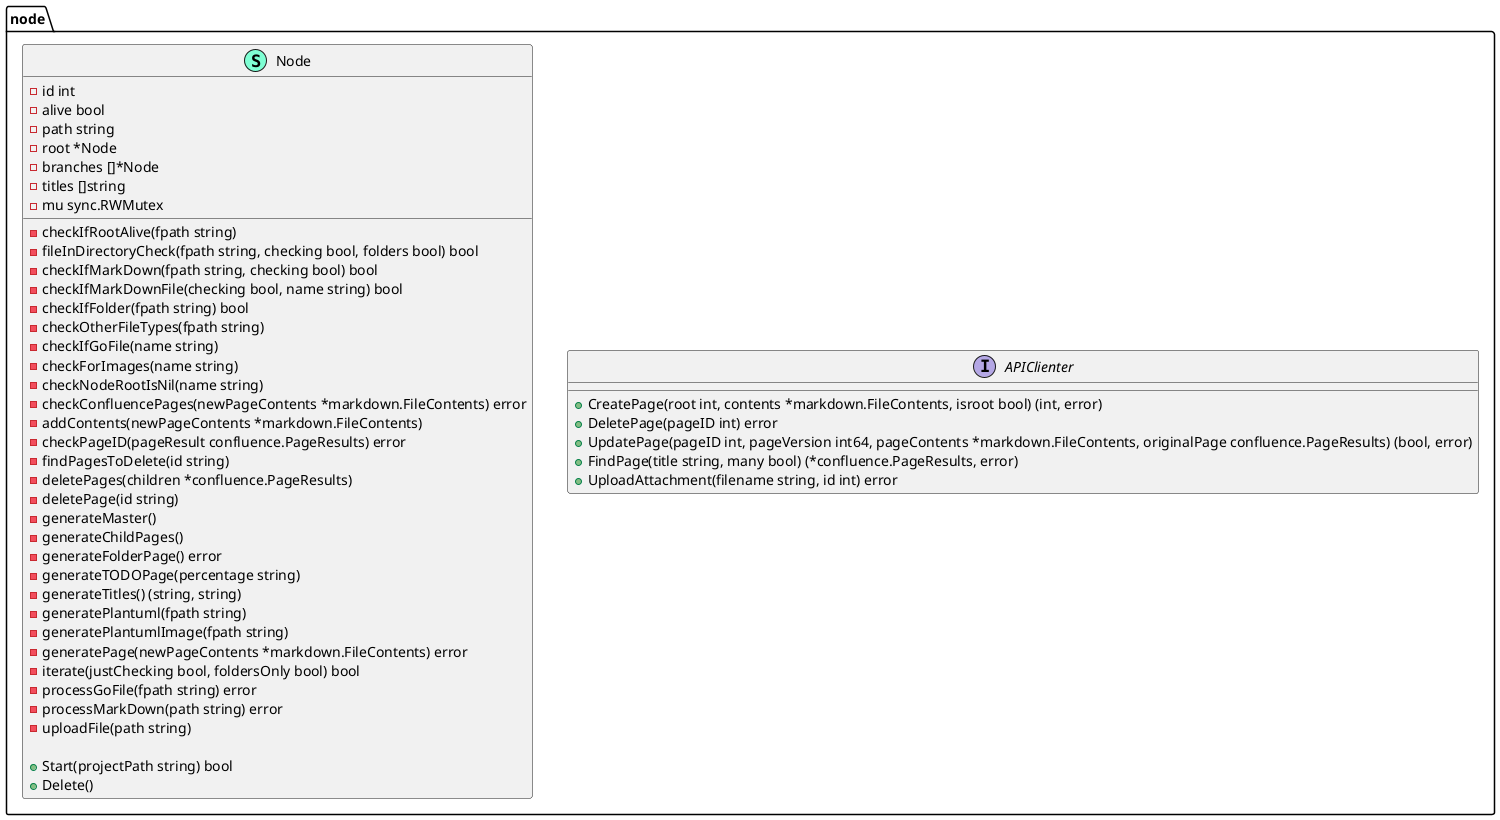 @startuml
namespace node {
    interface APIClienter  {
        + CreatePage(root int, contents *markdown.FileContents, isroot bool) (int, error)
        + DeletePage(pageID int) error
        + UpdatePage(pageID int, pageVersion int64, pageContents *markdown.FileContents, originalPage confluence.PageResults) (bool, error)
        + FindPage(title string, many bool) (*confluence.PageResults, error)
        + UploadAttachment(filename string, id int) error

    }
    class Node << (S,Aquamarine) >> {
        - id int
        - alive bool
        - path string
        - root *Node
        - branches []*Node
        - titles []string
        - mu sync.RWMutex

        - checkIfRootAlive(fpath string) 
        - fileInDirectoryCheck(fpath string, checking bool, folders bool) bool
        - checkIfMarkDown(fpath string, checking bool) bool
        - checkIfMarkDownFile(checking bool, name string) bool
        - checkIfFolder(fpath string) bool
        - checkOtherFileTypes(fpath string) 
        - checkIfGoFile(name string) 
        - checkForImages(name string) 
        - checkNodeRootIsNil(name string) 
        - checkConfluencePages(newPageContents *markdown.FileContents) error
        - addContents(newPageContents *markdown.FileContents) 
        - checkPageID(pageResult confluence.PageResults) error
        - findPagesToDelete(id string) 
        - deletePages(children *confluence.PageResults) 
        - deletePage(id string) 
        - generateMaster() 
        - generateChildPages() 
        - generateFolderPage() error
        - generateTODOPage(percentage string) 
        - generateTitles() (string, string)
        - generatePlantuml(fpath string) 
        - generatePlantumlImage(fpath string) 
        - generatePage(newPageContents *markdown.FileContents) error
        - iterate(justChecking bool, foldersOnly bool) bool
        - processGoFile(fpath string) error
        - processMarkDown(path string) error
        - uploadFile(path string) 

        + Start(projectPath string) bool
        + Delete() 

    }
}


@enduml
